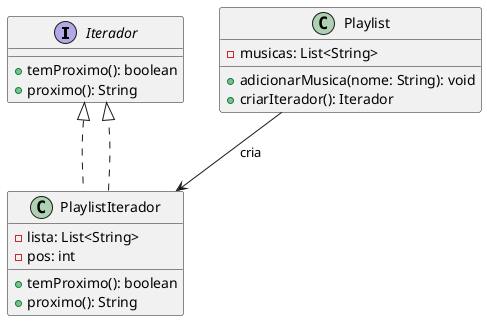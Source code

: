 @startuml iterator diagrama
interface Iterador {
    +temProximo(): boolean
    +proximo(): String
}

class Playlist {
    -musicas: List<String>
    +adicionarMusica(nome: String): void
    +criarIterador(): Iterador
}

class PlaylistIterador implements Iterador {
    -lista: List<String>
    -pos: int
    +temProximo(): boolean
    +proximo(): String
}

Playlist --> PlaylistIterador : cria
PlaylistIterador ..|> Iterador
@enduml
